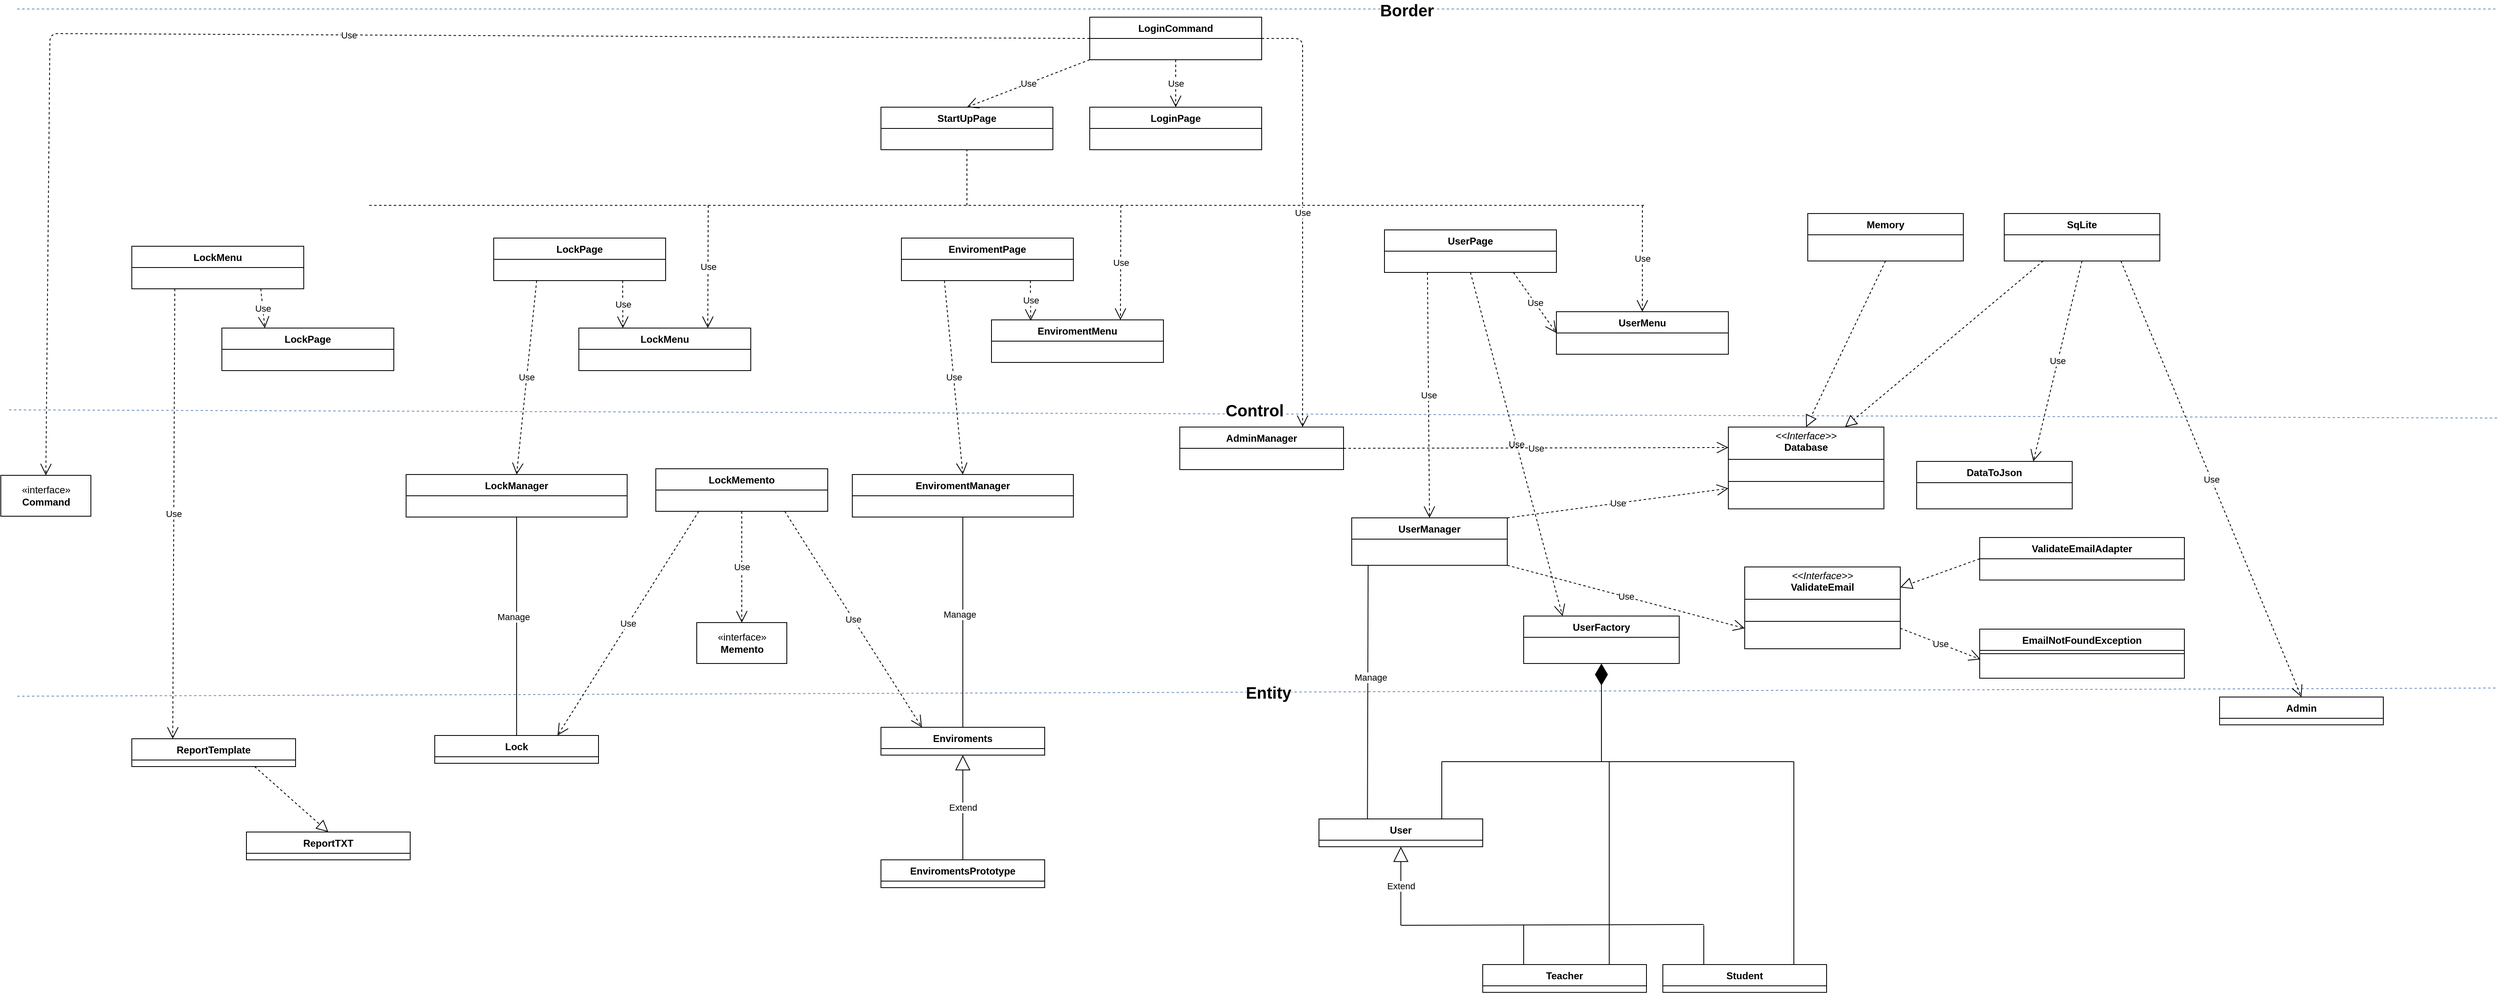 <mxfile>
    <diagram id="C5RBs43oDa-KdzZeNtuy" name="Page-1">
        <mxGraphModel dx="2322" dy="1602" grid="1" gridSize="10" guides="1" tooltips="1" connect="1" arrows="1" fold="1" page="1" pageScale="1" pageWidth="827" pageHeight="1169" math="0" shadow="0">
            <root>
                <mxCell id="WIyWlLk6GJQsqaUBKTNV-0"/>
                <mxCell id="WIyWlLk6GJQsqaUBKTNV-1" parent="WIyWlLk6GJQsqaUBKTNV-0"/>
                <mxCell id="r7XuDd0O4ZvqXVFFLryg-0" value="" style="endArrow=none;dashed=1;html=1;rounded=0;fillColor=#dae8fc;strokeColor=#6c8ebf;" parent="WIyWlLk6GJQsqaUBKTNV-1" edge="1">
                    <mxGeometry width="50" height="50" relative="1" as="geometry">
                        <mxPoint x="-1360" y="160" as="sourcePoint"/>
                        <mxPoint x="1670" y="150" as="targetPoint"/>
                        <Array as="points"/>
                    </mxGeometry>
                </mxCell>
                <mxCell id="_xdSYPHyjW3nCsW6iEuT-3" value="&lt;font style=&quot;font-size: 20px;&quot;&gt;Entity&lt;/font&gt;" style="edgeLabel;html=1;align=center;verticalAlign=middle;resizable=0;points=[];fontSize=15;fontStyle=1" parent="r7XuDd0O4ZvqXVFFLryg-0" connectable="0" vertex="1">
                    <mxGeometry x="0.124" y="-2" relative="1" as="geometry">
                        <mxPoint x="-175" y="-2" as="offset"/>
                    </mxGeometry>
                </mxCell>
                <mxCell id="r7XuDd0O4ZvqXVFFLryg-25" value="" style="endArrow=none;endFill=0;endSize=12;html=1;rounded=0;entryX=0.296;entryY=0.034;entryDx=0;entryDy=0;entryPerimeter=0;" parent="WIyWlLk6GJQsqaUBKTNV-1" target="45" edge="1">
                    <mxGeometry width="160" relative="1" as="geometry">
                        <mxPoint x="290" as="sourcePoint"/>
                        <mxPoint x="410" y="350" as="targetPoint"/>
                    </mxGeometry>
                </mxCell>
                <mxCell id="r7XuDd0O4ZvqXVFFLryg-28" value="Manage" style="edgeLabel;html=1;align=center;verticalAlign=middle;resizable=0;points=[];" parent="r7XuDd0O4ZvqXVFFLryg-25" connectable="0" vertex="1">
                    <mxGeometry x="-0.448" y="2" relative="1" as="geometry">
                        <mxPoint x="1" y="51" as="offset"/>
                    </mxGeometry>
                </mxCell>
                <mxCell id="r7XuDd0O4ZvqXVFFLryg-34" value="" style="endArrow=none;dashed=1;html=1;rounded=0;fillColor=#dae8fc;strokeColor=#6c8ebf;" parent="WIyWlLk6GJQsqaUBKTNV-1" edge="1">
                    <mxGeometry width="50" height="50" relative="1" as="geometry">
                        <mxPoint x="-1370" y="-190" as="sourcePoint"/>
                        <mxPoint x="1670" y="-180" as="targetPoint"/>
                        <Array as="points"/>
                    </mxGeometry>
                </mxCell>
                <mxCell id="_xdSYPHyjW3nCsW6iEuT-2" value="&lt;font style=&quot;font-size: 20px;&quot;&gt;Control&lt;/font&gt;" style="edgeLabel;html=1;align=center;verticalAlign=middle;resizable=0;points=[];fontSize=15;fontStyle=1" parent="r7XuDd0O4ZvqXVFFLryg-34" connectable="0" vertex="1">
                    <mxGeometry x="0.124" y="1" relative="1" as="geometry">
                        <mxPoint x="-188" y="-5" as="offset"/>
                    </mxGeometry>
                </mxCell>
                <mxCell id="r7XuDd0O4ZvqXVFFLryg-35" value="" style="endArrow=none;dashed=1;html=1;rounded=0;fillColor=#dae8fc;strokeColor=#6c8ebf;" parent="WIyWlLk6GJQsqaUBKTNV-1" edge="1">
                    <mxGeometry width="50" height="50" relative="1" as="geometry">
                        <mxPoint x="-1360" y="-680" as="sourcePoint"/>
                        <mxPoint x="1670" y="-680" as="targetPoint"/>
                        <Array as="points"/>
                    </mxGeometry>
                </mxCell>
                <mxCell id="_xdSYPHyjW3nCsW6iEuT-0" value="&lt;font style=&quot;font-size: 20px;&quot;&gt;Border&lt;/font&gt;" style="edgeLabel;html=1;align=center;verticalAlign=middle;resizable=0;points=[];fontSize=15;fontStyle=1" parent="r7XuDd0O4ZvqXVFFLryg-35" connectable="0" vertex="1">
                    <mxGeometry x="0.139" y="-1" relative="1" as="geometry">
                        <mxPoint x="-29" as="offset"/>
                    </mxGeometry>
                </mxCell>
                <mxCell id="lZRSGbZRZbLsS1pGvsEE-22" value="Teacher" style="swimlane;fontStyle=1;align=center;verticalAlign=top;childLayout=stackLayout;horizontal=1;startSize=26;horizontalStack=0;resizeParent=1;resizeParentMax=0;resizeLast=0;collapsible=1;marginBottom=0;whiteSpace=wrap;html=1;" parent="WIyWlLk6GJQsqaUBKTNV-1" vertex="1">
                    <mxGeometry x="430" y="488" width="200" height="34" as="geometry"/>
                </mxCell>
                <mxCell id="NaBVkYS8M3-ztmhR-1Vg-1" value="Use" style="endArrow=open;endSize=12;dashed=1;html=1;rounded=0;exitX=1;exitY=1;exitDx=0;exitDy=0;entryX=0;entryY=0.75;entryDx=0;entryDy=0;" parent="WIyWlLk6GJQsqaUBKTNV-1" source="17" target="52" edge="1">
                    <mxGeometry width="160" relative="1" as="geometry">
                        <mxPoint x="440.57" y="-80.002" as="sourcePoint"/>
                        <mxPoint x="650" y="-90" as="targetPoint"/>
                    </mxGeometry>
                </mxCell>
                <mxCell id="6dqjGufiqV69bFTocouH-3" value="EmailNotFoundException" style="swimlane;fontStyle=1;align=center;verticalAlign=top;childLayout=stackLayout;horizontal=1;startSize=26;horizontalStack=0;resizeParent=1;resizeParentMax=0;resizeLast=0;collapsible=1;marginBottom=0;whiteSpace=wrap;html=1;" parent="WIyWlLk6GJQsqaUBKTNV-1" vertex="1">
                    <mxGeometry x="1037" y="78" width="250" height="60" as="geometry"/>
                </mxCell>
                <mxCell id="6dqjGufiqV69bFTocouH-4" value="" style="line;strokeWidth=1;fillColor=none;align=left;verticalAlign=middle;spacingTop=-1;spacingLeft=3;spacingRight=3;rotatable=0;labelPosition=right;points=[];portConstraint=eastwest;strokeColor=inherit;" parent="6dqjGufiqV69bFTocouH-3" vertex="1">
                    <mxGeometry y="26" width="250" height="8" as="geometry"/>
                </mxCell>
                <mxCell id="6dqjGufiqV69bFTocouH-5" value="&lt;div&gt;&lt;br&gt;&lt;/div&gt;" style="text;strokeColor=none;fillColor=none;align=left;verticalAlign=top;spacingLeft=4;spacingRight=4;overflow=hidden;rotatable=0;points=[[0,0.5],[1,0.5]];portConstraint=eastwest;whiteSpace=wrap;html=1;" parent="6dqjGufiqV69bFTocouH-3" vertex="1">
                    <mxGeometry y="34" width="250" height="26" as="geometry"/>
                </mxCell>
                <mxCell id="3" value="Use" style="endArrow=open;endSize=12;dashed=1;html=1;entryX=0;entryY=0.75;entryDx=0;entryDy=0;exitX=1;exitY=0;exitDx=0;exitDy=0;" parent="WIyWlLk6GJQsqaUBKTNV-1" source="17" target="74" edge="1">
                    <mxGeometry width="160" relative="1" as="geometry">
                        <mxPoint x="600" y="-150" as="sourcePoint"/>
                        <mxPoint x="892.5" y="-278" as="targetPoint"/>
                    </mxGeometry>
                </mxCell>
                <mxCell id="5" value="Enviroments" style="swimlane;fontStyle=1;align=center;verticalAlign=top;childLayout=stackLayout;horizontal=1;startSize=26;horizontalStack=0;resizeParent=1;resizeParentMax=0;resizeLast=0;collapsible=1;marginBottom=0;whiteSpace=wrap;html=1;" parent="WIyWlLk6GJQsqaUBKTNV-1" vertex="1">
                    <mxGeometry x="-305" y="198" width="200" height="34" as="geometry"/>
                </mxCell>
                <mxCell id="12" value="" style="endArrow=none;endFill=0;endSize=12;html=1;rounded=0;entryX=0.5;entryY=0;entryDx=0;entryDy=0;exitX=0.5;exitY=1;exitDx=0;exitDy=0;" parent="WIyWlLk6GJQsqaUBKTNV-1" source="30" target="5" edge="1">
                    <mxGeometry width="160" relative="1" as="geometry">
                        <mxPoint x="-167.873" y="30" as="sourcePoint"/>
                        <mxPoint x="-205" y="198" as="targetPoint"/>
                    </mxGeometry>
                </mxCell>
                <mxCell id="13" value="Manage" style="edgeLabel;html=1;align=center;verticalAlign=middle;resizable=0;points=[];" parent="12" connectable="0" vertex="1">
                    <mxGeometry x="-0.448" y="2" relative="1" as="geometry">
                        <mxPoint x="-6" y="48" as="offset"/>
                    </mxGeometry>
                </mxCell>
                <mxCell id="17" value="UserManager" style="swimlane;fontStyle=1;childLayout=stackLayout;horizontal=1;startSize=26;fillColor=none;horizontalStack=0;resizeParent=1;resizeParentMax=0;resizeLast=0;collapsible=1;marginBottom=0;" parent="WIyWlLk6GJQsqaUBKTNV-1" vertex="1">
                    <mxGeometry x="270" y="-58" width="190" height="58" as="geometry"/>
                </mxCell>
                <mxCell id="22" value="ValidateEmailAdapter" style="swimlane;fontStyle=1;childLayout=stackLayout;horizontal=1;startSize=26;fillColor=none;horizontalStack=0;resizeParent=1;resizeParentMax=0;resizeLast=0;collapsible=1;marginBottom=0;" parent="WIyWlLk6GJQsqaUBKTNV-1" vertex="1">
                    <mxGeometry x="1037" y="-34" width="250" height="52" as="geometry"/>
                </mxCell>
                <mxCell id="30" value="EnviromentManager" style="swimlane;fontStyle=1;childLayout=stackLayout;horizontal=1;startSize=26;fillColor=none;horizontalStack=0;resizeParent=1;resizeParentMax=0;resizeLast=0;collapsible=1;marginBottom=0;" parent="WIyWlLk6GJQsqaUBKTNV-1" vertex="1">
                    <mxGeometry x="-340" y="-111" width="270" height="52" as="geometry"/>
                </mxCell>
                <mxCell id="38" value="Admin" style="swimlane;fontStyle=1;align=center;verticalAlign=top;childLayout=stackLayout;horizontal=1;startSize=26;horizontalStack=0;resizeParent=1;resizeParentMax=0;resizeLast=0;collapsible=1;marginBottom=0;whiteSpace=wrap;html=1;" parent="WIyWlLk6GJQsqaUBKTNV-1" vertex="1">
                    <mxGeometry x="1330" y="161" width="200" height="34" as="geometry"/>
                </mxCell>
                <mxCell id="39" value="StartUpPage" style="swimlane;fontStyle=1;childLayout=stackLayout;horizontal=1;startSize=26;fillColor=none;horizontalStack=0;resizeParent=1;resizeParentMax=0;resizeLast=0;collapsible=1;marginBottom=0;" parent="WIyWlLk6GJQsqaUBKTNV-1" vertex="1">
                    <mxGeometry x="-305" y="-560" width="210" height="52" as="geometry"/>
                </mxCell>
                <mxCell id="nyFKqgkoh2ZOtLrn_KtN-40" value="Lock" style="swimlane;fontStyle=1;align=center;verticalAlign=top;childLayout=stackLayout;horizontal=1;startSize=26;horizontalStack=0;resizeParent=1;resizeParentMax=0;resizeLast=0;collapsible=1;marginBottom=0;whiteSpace=wrap;html=1;" parent="WIyWlLk6GJQsqaUBKTNV-1" vertex="1">
                    <mxGeometry x="-850" y="208" width="200" height="34" as="geometry"/>
                </mxCell>
                <mxCell id="nyFKqgkoh2ZOtLrn_KtN-41" value="LockManager" style="swimlane;fontStyle=1;childLayout=stackLayout;horizontal=1;startSize=26;fillColor=none;horizontalStack=0;resizeParent=1;resizeParentMax=0;resizeLast=0;collapsible=1;marginBottom=0;" parent="WIyWlLk6GJQsqaUBKTNV-1" vertex="1">
                    <mxGeometry x="-885" y="-111" width="270" height="52" as="geometry"/>
                </mxCell>
                <mxCell id="nyFKqgkoh2ZOtLrn_KtN-43" value="ReportTemplate" style="swimlane;fontStyle=1;align=center;verticalAlign=top;childLayout=stackLayout;horizontal=1;startSize=26;horizontalStack=0;resizeParent=1;resizeParentMax=0;resizeLast=0;collapsible=1;marginBottom=0;whiteSpace=wrap;html=1;" parent="WIyWlLk6GJQsqaUBKTNV-1" vertex="1">
                    <mxGeometry x="-1220" y="212" width="200" height="34" as="geometry"/>
                </mxCell>
                <mxCell id="nyFKqgkoh2ZOtLrn_KtN-45" value="" style="endArrow=none;endFill=0;endSize=12;html=1;rounded=0;entryX=0.5;entryY=0;entryDx=0;entryDy=0;exitX=0.5;exitY=1;exitDx=0;exitDy=0;" parent="WIyWlLk6GJQsqaUBKTNV-1" source="nyFKqgkoh2ZOtLrn_KtN-41" target="nyFKqgkoh2ZOtLrn_KtN-40" edge="1">
                    <mxGeometry width="160" relative="1" as="geometry">
                        <mxPoint x="-575" y="-42" as="sourcePoint"/>
                        <mxPoint x="-595" y="198" as="targetPoint"/>
                    </mxGeometry>
                </mxCell>
                <mxCell id="nyFKqgkoh2ZOtLrn_KtN-46" value="Manage" style="edgeLabel;html=1;align=center;verticalAlign=middle;resizable=0;points=[];" parent="nyFKqgkoh2ZOtLrn_KtN-45" connectable="0" vertex="1">
                    <mxGeometry x="-0.448" y="2" relative="1" as="geometry">
                        <mxPoint x="-6" y="48" as="offset"/>
                    </mxGeometry>
                </mxCell>
                <mxCell id="40" value="Student" style="swimlane;fontStyle=1;align=center;verticalAlign=top;childLayout=stackLayout;horizontal=1;startSize=26;horizontalStack=0;resizeParent=1;resizeParentMax=0;resizeLast=0;collapsible=1;marginBottom=0;whiteSpace=wrap;html=1;" parent="WIyWlLk6GJQsqaUBKTNV-1" vertex="1">
                    <mxGeometry x="650" y="488" width="200" height="34" as="geometry"/>
                </mxCell>
                <mxCell id="45" value="User" style="swimlane;fontStyle=1;align=center;verticalAlign=top;childLayout=stackLayout;horizontal=1;startSize=26;horizontalStack=0;resizeParent=1;resizeParentMax=0;resizeLast=0;collapsible=1;marginBottom=0;whiteSpace=wrap;html=1;" parent="WIyWlLk6GJQsqaUBKTNV-1" vertex="1">
                    <mxGeometry x="230" y="310" width="200" height="34" as="geometry"/>
                </mxCell>
                <mxCell id="47" value="UserFactory" style="swimlane;fontStyle=1;childLayout=stackLayout;horizontal=1;startSize=26;fillColor=none;horizontalStack=0;resizeParent=1;resizeParentMax=0;resizeLast=0;collapsible=1;marginBottom=0;" parent="WIyWlLk6GJQsqaUBKTNV-1" vertex="1">
                    <mxGeometry x="480" y="62" width="190" height="58" as="geometry"/>
                </mxCell>
                <mxCell id="50" value="" style="endArrow=diamondThin;endFill=1;endSize=24;html=1;entryX=0.5;entryY=1;entryDx=0;entryDy=0;" parent="WIyWlLk6GJQsqaUBKTNV-1" target="47" edge="1">
                    <mxGeometry width="160" relative="1" as="geometry">
                        <mxPoint x="575" y="240" as="sourcePoint"/>
                        <mxPoint x="640" y="90" as="targetPoint"/>
                    </mxGeometry>
                </mxCell>
                <mxCell id="51" value="UserPage" style="swimlane;fontStyle=1;childLayout=stackLayout;horizontal=1;startSize=26;fillColor=none;horizontalStack=0;resizeParent=1;resizeParentMax=0;resizeLast=0;collapsible=1;marginBottom=0;" parent="WIyWlLk6GJQsqaUBKTNV-1" vertex="1">
                    <mxGeometry x="310" y="-410" width="210" height="52" as="geometry"/>
                </mxCell>
                <mxCell id="52" value="&lt;p style=&quot;margin:0px;margin-top:4px;text-align:center;&quot;&gt;&lt;i&gt;&amp;lt;&amp;lt;Interface&amp;gt;&amp;gt;&lt;/i&gt;&lt;br&gt;&lt;b&gt;ValidateEmail&lt;/b&gt;&lt;/p&gt;&lt;hr size=&quot;1&quot; style=&quot;border-style:solid;&quot;&gt;&lt;p style=&quot;margin:0px;margin-left:4px;&quot;&gt;&lt;br&gt;&lt;/p&gt;&lt;hr size=&quot;1&quot; style=&quot;border-style:solid;&quot;&gt;&lt;p style=&quot;margin:0px;margin-left:4px;&quot;&gt;&lt;br&gt;&lt;/p&gt;" style="verticalAlign=top;align=left;overflow=fill;html=1;whiteSpace=wrap;" parent="WIyWlLk6GJQsqaUBKTNV-1" vertex="1">
                    <mxGeometry x="750" y="2" width="190" height="100" as="geometry"/>
                </mxCell>
                <mxCell id="60" value="" style="endArrow=none;html=1;" parent="WIyWlLk6GJQsqaUBKTNV-1" edge="1">
                    <mxGeometry width="50" height="50" relative="1" as="geometry">
                        <mxPoint x="330" y="440" as="sourcePoint"/>
                        <mxPoint x="700" y="439" as="targetPoint"/>
                    </mxGeometry>
                </mxCell>
                <mxCell id="63" value="" style="endArrow=none;html=1;exitX=0.25;exitY=0;exitDx=0;exitDy=0;" parent="WIyWlLk6GJQsqaUBKTNV-1" source="lZRSGbZRZbLsS1pGvsEE-22" edge="1">
                    <mxGeometry width="50" height="50" relative="1" as="geometry">
                        <mxPoint x="539.77" y="488" as="sourcePoint"/>
                        <mxPoint x="480" y="440" as="targetPoint"/>
                    </mxGeometry>
                </mxCell>
                <mxCell id="64" value="" style="endArrow=none;html=1;exitX=0.25;exitY=0;exitDx=0;exitDy=0;" parent="WIyWlLk6GJQsqaUBKTNV-1" source="40" edge="1">
                    <mxGeometry width="50" height="50" relative="1" as="geometry">
                        <mxPoint x="730.0" y="488" as="sourcePoint"/>
                        <mxPoint x="700" y="440" as="targetPoint"/>
                    </mxGeometry>
                </mxCell>
                <mxCell id="65" value="" style="endArrow=none;html=1;" parent="WIyWlLk6GJQsqaUBKTNV-1" edge="1">
                    <mxGeometry width="50" height="50" relative="1" as="geometry">
                        <mxPoint x="380" y="240" as="sourcePoint"/>
                        <mxPoint x="810" y="240" as="targetPoint"/>
                    </mxGeometry>
                </mxCell>
                <mxCell id="67" value="" style="endArrow=none;html=1;exitX=0.75;exitY=0;exitDx=0;exitDy=0;" parent="WIyWlLk6GJQsqaUBKTNV-1" source="45" edge="1">
                    <mxGeometry width="50" height="50" relative="1" as="geometry">
                        <mxPoint x="370.0" y="378" as="sourcePoint"/>
                        <mxPoint x="380" y="240" as="targetPoint"/>
                    </mxGeometry>
                </mxCell>
                <mxCell id="68" value="" style="endArrow=none;html=1;exitX=0.75;exitY=0;exitDx=0;exitDy=0;" parent="WIyWlLk6GJQsqaUBKTNV-1" edge="1">
                    <mxGeometry width="50" height="50" relative="1" as="geometry">
                        <mxPoint x="584.52" y="488" as="sourcePoint"/>
                        <mxPoint x="584.52" y="240" as="targetPoint"/>
                    </mxGeometry>
                </mxCell>
                <mxCell id="69" value="" style="endArrow=none;html=1;exitX=0.75;exitY=0;exitDx=0;exitDy=0;" parent="WIyWlLk6GJQsqaUBKTNV-1" edge="1">
                    <mxGeometry width="50" height="50" relative="1" as="geometry">
                        <mxPoint x="810.0" y="488" as="sourcePoint"/>
                        <mxPoint x="810" y="240" as="targetPoint"/>
                    </mxGeometry>
                </mxCell>
                <mxCell id="70" value="Use" style="endArrow=open;endSize=12;dashed=1;html=1;rounded=0;exitX=1;exitY=0.75;exitDx=0;exitDy=0;entryX=0.004;entryY=0.115;entryDx=0;entryDy=0;entryPerimeter=0;" parent="WIyWlLk6GJQsqaUBKTNV-1" source="52" target="6dqjGufiqV69bFTocouH-5" edge="1">
                    <mxGeometry width="160" relative="1" as="geometry">
                        <mxPoint x="1140.0" y="70.998" as="sourcePoint"/>
                        <mxPoint x="1349.43" y="50" as="targetPoint"/>
                    </mxGeometry>
                </mxCell>
                <mxCell id="71" value="" style="endArrow=block;dashed=1;endFill=0;endSize=12;html=1;entryX=1;entryY=0.25;entryDx=0;entryDy=0;exitX=0;exitY=0.5;exitDx=0;exitDy=0;" parent="WIyWlLk6GJQsqaUBKTNV-1" source="22" target="52" edge="1">
                    <mxGeometry width="160" relative="1" as="geometry">
                        <mxPoint x="1250" y="-180" as="sourcePoint"/>
                        <mxPoint x="1320" y="-116.5" as="targetPoint"/>
                    </mxGeometry>
                </mxCell>
                <mxCell id="72" value="Use" style="endArrow=open;endSize=12;dashed=1;html=1;entryX=0.25;entryY=0;entryDx=0;entryDy=0;exitX=0.5;exitY=1;exitDx=0;exitDy=0;" parent="WIyWlLk6GJQsqaUBKTNV-1" source="51" target="47" edge="1">
                    <mxGeometry width="160" relative="1" as="geometry">
                        <mxPoint x="400" y="-380" as="sourcePoint"/>
                        <mxPoint x="550" y="-50" as="targetPoint"/>
                    </mxGeometry>
                </mxCell>
                <mxCell id="74" value="&lt;p style=&quot;margin:0px;margin-top:4px;text-align:center;&quot;&gt;&lt;i&gt;&amp;lt;&amp;lt;Interface&amp;gt;&amp;gt;&lt;/i&gt;&lt;br&gt;&lt;b&gt;Database&lt;/b&gt;&lt;/p&gt;&lt;hr size=&quot;1&quot; style=&quot;border-style:solid;&quot;&gt;&lt;p style=&quot;margin:0px;margin-left:4px;&quot;&gt;&lt;br&gt;&lt;/p&gt;&lt;hr size=&quot;1&quot; style=&quot;border-style:solid;&quot;&gt;&lt;p style=&quot;margin:0px;margin-left:4px;&quot;&gt;&lt;br&gt;&lt;/p&gt;" style="verticalAlign=top;align=left;overflow=fill;html=1;whiteSpace=wrap;" parent="WIyWlLk6GJQsqaUBKTNV-1" vertex="1">
                    <mxGeometry x="730" y="-169" width="190" height="100" as="geometry"/>
                </mxCell>
                <mxCell id="75" value="Memory" style="swimlane;fontStyle=1;childLayout=stackLayout;horizontal=1;startSize=26;fillColor=none;horizontalStack=0;resizeParent=1;resizeParentMax=0;resizeLast=0;collapsible=1;marginBottom=0;" parent="WIyWlLk6GJQsqaUBKTNV-1" vertex="1">
                    <mxGeometry x="827" y="-430" width="190" height="58" as="geometry"/>
                </mxCell>
                <mxCell id="76" value="SqLite" style="swimlane;fontStyle=1;childLayout=stackLayout;horizontal=1;startSize=26;fillColor=none;horizontalStack=0;resizeParent=1;resizeParentMax=0;resizeLast=0;collapsible=1;marginBottom=0;" parent="WIyWlLk6GJQsqaUBKTNV-1" vertex="1">
                    <mxGeometry x="1067" y="-430" width="190" height="58" as="geometry"/>
                </mxCell>
                <mxCell id="77" value="" style="endArrow=block;dashed=1;endFill=0;endSize=12;html=1;entryX=0.5;entryY=0;entryDx=0;entryDy=0;exitX=0.5;exitY=1;exitDx=0;exitDy=0;" parent="WIyWlLk6GJQsqaUBKTNV-1" source="75" target="74" edge="1">
                    <mxGeometry width="160" relative="1" as="geometry">
                        <mxPoint x="820" y="-310" as="sourcePoint"/>
                        <mxPoint x="720" y="-289" as="targetPoint"/>
                    </mxGeometry>
                </mxCell>
                <mxCell id="78" value="" style="endArrow=block;dashed=1;endFill=0;endSize=12;html=1;entryX=0.75;entryY=0;entryDx=0;entryDy=0;exitX=0.25;exitY=1;exitDx=0;exitDy=0;" parent="WIyWlLk6GJQsqaUBKTNV-1" source="76" target="74" edge="1">
                    <mxGeometry width="160" relative="1" as="geometry">
                        <mxPoint x="1000" y="-362" as="sourcePoint"/>
                        <mxPoint x="1000" y="-159" as="targetPoint"/>
                    </mxGeometry>
                </mxCell>
                <mxCell id="79" value="DataToJson" style="swimlane;fontStyle=1;childLayout=stackLayout;horizontal=1;startSize=26;fillColor=none;horizontalStack=0;resizeParent=1;resizeParentMax=0;resizeLast=0;collapsible=1;marginBottom=0;" parent="WIyWlLk6GJQsqaUBKTNV-1" vertex="1">
                    <mxGeometry x="960" y="-127" width="190" height="58" as="geometry"/>
                </mxCell>
                <mxCell id="80" value="Use" style="endArrow=open;endSize=12;dashed=1;html=1;rounded=0;entryX=0.75;entryY=0;entryDx=0;entryDy=0;exitX=0.5;exitY=1;exitDx=0;exitDy=0;" parent="WIyWlLk6GJQsqaUBKTNV-1" source="76" target="79" edge="1">
                    <mxGeometry width="160" relative="1" as="geometry">
                        <mxPoint x="1080" y="-300" as="sourcePoint"/>
                        <mxPoint x="1201" y="-276.01" as="targetPoint"/>
                    </mxGeometry>
                </mxCell>
                <mxCell id="81" value="Use" style="endArrow=open;endSize=12;dashed=1;html=1;exitX=0.25;exitY=1;exitDx=0;exitDy=0;entryX=0.5;entryY=0;entryDx=0;entryDy=0;" parent="WIyWlLk6GJQsqaUBKTNV-1" source="51" target="17" edge="1">
                    <mxGeometry width="160" relative="1" as="geometry">
                        <mxPoint x="310" y="-368" as="sourcePoint"/>
                        <mxPoint x="447.5" y="30.0" as="targetPoint"/>
                    </mxGeometry>
                </mxCell>
                <mxCell id="82" value="UserMenu" style="swimlane;fontStyle=1;childLayout=stackLayout;horizontal=1;startSize=26;fillColor=none;horizontalStack=0;resizeParent=1;resizeParentMax=0;resizeLast=0;collapsible=1;marginBottom=0;" parent="WIyWlLk6GJQsqaUBKTNV-1" vertex="1">
                    <mxGeometry x="520" y="-310" width="210" height="52" as="geometry"/>
                </mxCell>
                <mxCell id="83" value="Use" style="endArrow=open;endSize=12;dashed=1;html=1;exitX=0.75;exitY=1;exitDx=0;exitDy=0;entryX=0;entryY=0.5;entryDx=0;entryDy=0;" parent="WIyWlLk6GJQsqaUBKTNV-1" source="51" target="82" edge="1">
                    <mxGeometry width="160" relative="1" as="geometry">
                        <mxPoint x="372.5" y="-348" as="sourcePoint"/>
                        <mxPoint x="367" y="-97" as="targetPoint"/>
                    </mxGeometry>
                </mxCell>
                <mxCell id="84" value="EnviromentPage" style="swimlane;fontStyle=1;childLayout=stackLayout;horizontal=1;startSize=26;fillColor=none;horizontalStack=0;resizeParent=1;resizeParentMax=0;resizeLast=0;collapsible=1;marginBottom=0;" parent="WIyWlLk6GJQsqaUBKTNV-1" vertex="1">
                    <mxGeometry x="-280" y="-400" width="210" height="52" as="geometry"/>
                </mxCell>
                <mxCell id="85" value="EnviromentMenu" style="swimlane;fontStyle=1;childLayout=stackLayout;horizontal=1;startSize=26;fillColor=none;horizontalStack=0;resizeParent=1;resizeParentMax=0;resizeLast=0;collapsible=1;marginBottom=0;" parent="WIyWlLk6GJQsqaUBKTNV-1" vertex="1">
                    <mxGeometry x="-170" y="-300" width="210" height="52" as="geometry"/>
                </mxCell>
                <mxCell id="86" value="Use" style="endArrow=open;endSize=12;dashed=1;html=1;exitX=0.75;exitY=1;exitDx=0;exitDy=0;entryX=0.228;entryY=0.019;entryDx=0;entryDy=0;entryPerimeter=0;" parent="WIyWlLk6GJQsqaUBKTNV-1" source="84" target="85" edge="1">
                    <mxGeometry width="160" relative="1" as="geometry">
                        <mxPoint x="-137.5" y="-348" as="sourcePoint"/>
                        <mxPoint x="-143" y="-97" as="targetPoint"/>
                    </mxGeometry>
                </mxCell>
                <mxCell id="87" value="LockPage" style="swimlane;fontStyle=1;childLayout=stackLayout;horizontal=1;startSize=26;fillColor=none;horizontalStack=0;resizeParent=1;resizeParentMax=0;resizeLast=0;collapsible=1;marginBottom=0;" parent="WIyWlLk6GJQsqaUBKTNV-1" vertex="1">
                    <mxGeometry x="-778" y="-400" width="210" height="52" as="geometry"/>
                </mxCell>
                <mxCell id="88" value="LockMenu" style="swimlane;fontStyle=1;childLayout=stackLayout;horizontal=1;startSize=26;fillColor=none;horizontalStack=0;resizeParent=1;resizeParentMax=0;resizeLast=0;collapsible=1;marginBottom=0;" parent="WIyWlLk6GJQsqaUBKTNV-1" vertex="1">
                    <mxGeometry x="-674" y="-290" width="210" height="52" as="geometry"/>
                </mxCell>
                <mxCell id="89" value="Use" style="endArrow=open;endSize=12;dashed=1;html=1;entryX=0.256;entryY=0;entryDx=0;entryDy=0;exitX=0.75;exitY=1;exitDx=0;exitDy=0;entryPerimeter=0;" parent="WIyWlLk6GJQsqaUBKTNV-1" source="87" target="88" edge="1">
                    <mxGeometry width="160" relative="1" as="geometry">
                        <mxPoint x="-470" y="-360" as="sourcePoint"/>
                        <mxPoint x="-566" y="-97" as="targetPoint"/>
                    </mxGeometry>
                </mxCell>
                <mxCell id="90" value="Use" style="endArrow=open;endSize=12;dashed=1;html=1;exitX=0.25;exitY=1;exitDx=0;exitDy=0;entryX=0.5;entryY=0;entryDx=0;entryDy=0;" parent="WIyWlLk6GJQsqaUBKTNV-1" source="84" target="30" edge="1">
                    <mxGeometry width="160" relative="1" as="geometry">
                        <mxPoint x="-144.5" y="-341" as="sourcePoint"/>
                        <mxPoint x="-150" y="-90.0" as="targetPoint"/>
                    </mxGeometry>
                </mxCell>
                <mxCell id="91" value="Use" style="endArrow=open;endSize=12;dashed=1;html=1;exitX=0.25;exitY=1;exitDx=0;exitDy=0;entryX=0.5;entryY=0;entryDx=0;entryDy=0;" parent="WIyWlLk6GJQsqaUBKTNV-1" source="87" target="nyFKqgkoh2ZOtLrn_KtN-41" edge="1">
                    <mxGeometry width="160" relative="1" as="geometry">
                        <mxPoint x="-605" y="-340" as="sourcePoint"/>
                        <mxPoint x="-590.0" y="-109.0" as="targetPoint"/>
                    </mxGeometry>
                </mxCell>
                <mxCell id="92" value="Use" style="endArrow=open;endSize=12;dashed=1;html=1;entryX=0.75;entryY=0;entryDx=0;entryDy=0;" parent="WIyWlLk6GJQsqaUBKTNV-1" target="88" edge="1">
                    <mxGeometry width="160" relative="1" as="geometry">
                        <mxPoint x="-516" y="-440" as="sourcePoint"/>
                        <mxPoint x="-414" y="-300" as="targetPoint"/>
                    </mxGeometry>
                </mxCell>
                <mxCell id="93" value="Use" style="endArrow=open;endSize=12;dashed=1;html=1;entryX=0.75;entryY=0;entryDx=0;entryDy=0;" parent="WIyWlLk6GJQsqaUBKTNV-1" target="85" edge="1">
                    <mxGeometry width="160" relative="1" as="geometry">
                        <mxPoint x="-12" y="-440" as="sourcePoint"/>
                        <mxPoint x="120" y="-310" as="targetPoint"/>
                    </mxGeometry>
                </mxCell>
                <mxCell id="94" value="Use" style="endArrow=open;endSize=12;dashed=1;html=1;entryX=0.5;entryY=0;entryDx=0;entryDy=0;" parent="WIyWlLk6GJQsqaUBKTNV-1" target="82" edge="1">
                    <mxGeometry width="160" relative="1" as="geometry">
                        <mxPoint x="625" y="-440" as="sourcePoint"/>
                        <mxPoint x="624.66" y="-310" as="targetPoint"/>
                    </mxGeometry>
                </mxCell>
                <mxCell id="95" value="" style="endArrow=none;dashed=1;html=1;fontSize=20;" parent="WIyWlLk6GJQsqaUBKTNV-1" edge="1">
                    <mxGeometry width="50" height="50" relative="1" as="geometry">
                        <mxPoint x="-930" y="-440" as="sourcePoint"/>
                        <mxPoint x="630" y="-440" as="targetPoint"/>
                    </mxGeometry>
                </mxCell>
                <mxCell id="96" value="" style="endArrow=none;dashed=1;html=1;fontSize=20;entryX=0.5;entryY=1;entryDx=0;entryDy=0;" parent="WIyWlLk6GJQsqaUBKTNV-1" target="39" edge="1">
                    <mxGeometry width="50" height="50" relative="1" as="geometry">
                        <mxPoint x="-200" y="-440" as="sourcePoint"/>
                        <mxPoint x="70" y="-450" as="targetPoint"/>
                    </mxGeometry>
                </mxCell>
                <mxCell id="97" value="LoginCommand" style="swimlane;fontStyle=1;childLayout=stackLayout;horizontal=1;startSize=26;fillColor=none;horizontalStack=0;resizeParent=1;resizeParentMax=0;resizeLast=0;collapsible=1;marginBottom=0;" parent="WIyWlLk6GJQsqaUBKTNV-1" vertex="1">
                    <mxGeometry x="-50" y="-670" width="210" height="52" as="geometry"/>
                </mxCell>
                <mxCell id="99" value="Use" style="endArrow=open;endSize=12;dashed=1;html=1;exitX=0.5;exitY=1;exitDx=0;exitDy=0;entryX=0.5;entryY=0;entryDx=0;entryDy=0;" parent="WIyWlLk6GJQsqaUBKTNV-1" source="97" target="106" edge="1">
                    <mxGeometry width="160" relative="1" as="geometry">
                        <mxPoint x="290" y="-660" as="sourcePoint"/>
                        <mxPoint x="60" y="-580" as="targetPoint"/>
                    </mxGeometry>
                </mxCell>
                <mxCell id="100" value="AdminManager" style="swimlane;fontStyle=1;childLayout=stackLayout;horizontal=1;startSize=26;fillColor=none;horizontalStack=0;resizeParent=1;resizeParentMax=0;resizeLast=0;collapsible=1;marginBottom=0;" parent="WIyWlLk6GJQsqaUBKTNV-1" vertex="1">
                    <mxGeometry x="60" y="-169" width="200" height="52" as="geometry"/>
                </mxCell>
                <mxCell id="101" value="Use" style="endArrow=open;endSize=12;dashed=1;html=1;entryX=0;entryY=0.25;entryDx=0;entryDy=0;exitX=1;exitY=0.5;exitDx=0;exitDy=0;" parent="WIyWlLk6GJQsqaUBKTNV-1" source="100" target="74" edge="1">
                    <mxGeometry width="160" relative="1" as="geometry">
                        <mxPoint x="180" y="-75" as="sourcePoint"/>
                        <mxPoint x="450" y="-136" as="targetPoint"/>
                    </mxGeometry>
                </mxCell>
                <mxCell id="102" value="Use" style="endArrow=open;endSize=12;dashed=1;html=1;exitX=1;exitY=0.5;exitDx=0;exitDy=0;entryX=0.75;entryY=0;entryDx=0;entryDy=0;" parent="WIyWlLk6GJQsqaUBKTNV-1" source="97" target="100" edge="1">
                    <mxGeometry width="160" relative="1" as="geometry">
                        <mxPoint x="210" y="-618" as="sourcePoint"/>
                        <mxPoint x="210" y="-350" as="targetPoint"/>
                        <Array as="points">
                            <mxPoint x="210" y="-644"/>
                        </Array>
                    </mxGeometry>
                </mxCell>
                <mxCell id="103" value="Extend" style="endArrow=block;endSize=16;endFill=0;html=1;entryX=0.5;entryY=1;entryDx=0;entryDy=0;" parent="WIyWlLk6GJQsqaUBKTNV-1" target="45" edge="1">
                    <mxGeometry width="160" relative="1" as="geometry">
                        <mxPoint x="330" y="440" as="sourcePoint"/>
                        <mxPoint x="520" y="460" as="targetPoint"/>
                    </mxGeometry>
                </mxCell>
                <mxCell id="104" value="Use" style="endArrow=open;endSize=12;dashed=1;html=1;rounded=0;entryX=0.5;entryY=0;entryDx=0;entryDy=0;exitX=0.75;exitY=1;exitDx=0;exitDy=0;" parent="WIyWlLk6GJQsqaUBKTNV-1" source="76" target="38" edge="1">
                    <mxGeometry width="160" relative="1" as="geometry">
                        <mxPoint x="1519.5" y="-270" as="sourcePoint"/>
                        <mxPoint x="1460" y="-25" as="targetPoint"/>
                    </mxGeometry>
                </mxCell>
                <mxCell id="105" value="«interface»&lt;br&gt;&lt;b&gt;Command&lt;/b&gt;" style="html=1;" vertex="1" parent="WIyWlLk6GJQsqaUBKTNV-1">
                    <mxGeometry x="-1380" y="-110" width="110" height="50" as="geometry"/>
                </mxCell>
                <mxCell id="106" value="LoginPage" style="swimlane;fontStyle=1;childLayout=stackLayout;horizontal=1;startSize=26;fillColor=none;horizontalStack=0;resizeParent=1;resizeParentMax=0;resizeLast=0;collapsible=1;marginBottom=0;" vertex="1" parent="WIyWlLk6GJQsqaUBKTNV-1">
                    <mxGeometry x="-50" y="-560" width="210" height="52" as="geometry"/>
                </mxCell>
                <mxCell id="107" value="Use" style="endArrow=open;endSize=12;dashed=1;html=1;entryX=0.5;entryY=0;entryDx=0;entryDy=0;exitX=0;exitY=0.5;exitDx=0;exitDy=0;" edge="1" parent="WIyWlLk6GJQsqaUBKTNV-1" source="97" target="105">
                    <mxGeometry width="160" relative="1" as="geometry">
                        <mxPoint x="-1250" y="-580" as="sourcePoint"/>
                        <mxPoint x="-1290.0" y="-223" as="targetPoint"/>
                        <Array as="points">
                            <mxPoint x="-1320" y="-650"/>
                        </Array>
                    </mxGeometry>
                </mxCell>
                <mxCell id="108" value="Use" style="endArrow=open;endSize=12;dashed=1;html=1;exitX=0;exitY=1;exitDx=0;exitDy=0;entryX=0.5;entryY=0;entryDx=0;entryDy=0;" edge="1" parent="WIyWlLk6GJQsqaUBKTNV-1" source="97" target="39">
                    <mxGeometry width="160" relative="1" as="geometry">
                        <mxPoint x="-210" y="-642" as="sourcePoint"/>
                        <mxPoint x="-210" y="-584" as="targetPoint"/>
                    </mxGeometry>
                </mxCell>
                <mxCell id="109" value="LockMemento" style="swimlane;fontStyle=1;childLayout=stackLayout;horizontal=1;startSize=26;fillColor=none;horizontalStack=0;resizeParent=1;resizeParentMax=0;resizeLast=0;collapsible=1;marginBottom=0;" vertex="1" parent="WIyWlLk6GJQsqaUBKTNV-1">
                    <mxGeometry x="-580" y="-118" width="210" height="52" as="geometry"/>
                </mxCell>
                <mxCell id="110" value="Use" style="endArrow=open;endSize=12;dashed=1;html=1;exitX=0.25;exitY=1;exitDx=0;exitDy=0;entryX=0.75;entryY=0;entryDx=0;entryDy=0;" edge="1" parent="WIyWlLk6GJQsqaUBKTNV-1" source="109" target="nyFKqgkoh2ZOtLrn_KtN-40">
                    <mxGeometry width="160" relative="1" as="geometry">
                        <mxPoint x="-425.5" y="50" as="sourcePoint"/>
                        <mxPoint x="-450" y="287" as="targetPoint"/>
                    </mxGeometry>
                </mxCell>
                <mxCell id="111" value="Use" style="endArrow=open;endSize=12;dashed=1;html=1;exitX=0.75;exitY=1;exitDx=0;exitDy=0;entryX=0.25;entryY=0;entryDx=0;entryDy=0;" edge="1" parent="WIyWlLk6GJQsqaUBKTNV-1" source="109" target="5">
                    <mxGeometry width="160" relative="1" as="geometry">
                        <mxPoint x="-368.75" y="42" as="sourcePoint"/>
                        <mxPoint x="-451.25" y="208" as="targetPoint"/>
                    </mxGeometry>
                </mxCell>
                <mxCell id="112" value="«interface»&lt;br&gt;&lt;b&gt;Memento&lt;/b&gt;" style="html=1;" vertex="1" parent="WIyWlLk6GJQsqaUBKTNV-1">
                    <mxGeometry x="-530" y="70" width="110" height="50" as="geometry"/>
                </mxCell>
                <mxCell id="113" value="Use" style="endArrow=open;endSize=12;dashed=1;html=1;exitX=0.5;exitY=1;exitDx=0;exitDy=0;entryX=0.5;entryY=0;entryDx=0;entryDy=0;" edge="1" parent="WIyWlLk6GJQsqaUBKTNV-1" source="109" target="112">
                    <mxGeometry width="160" relative="1" as="geometry">
                        <mxPoint x="-517.5" y="-56.0" as="sourcePoint"/>
                        <mxPoint x="-690.0" y="218" as="targetPoint"/>
                    </mxGeometry>
                </mxCell>
                <mxCell id="114" value="EnviromentsPrototype" style="swimlane;fontStyle=1;align=center;verticalAlign=top;childLayout=stackLayout;horizontal=1;startSize=26;horizontalStack=0;resizeParent=1;resizeParentMax=0;resizeLast=0;collapsible=1;marginBottom=0;whiteSpace=wrap;html=1;" vertex="1" parent="WIyWlLk6GJQsqaUBKTNV-1">
                    <mxGeometry x="-305" y="360" width="200" height="34" as="geometry"/>
                </mxCell>
                <mxCell id="115" value="Extend" style="endArrow=block;endSize=16;endFill=0;html=1;entryX=0.5;entryY=1;entryDx=0;entryDy=0;" edge="1" parent="WIyWlLk6GJQsqaUBKTNV-1" source="114" target="5">
                    <mxGeometry width="160" relative="1" as="geometry">
                        <mxPoint x="-205.3" y="338" as="sourcePoint"/>
                        <mxPoint x="-205.3" y="242.0" as="targetPoint"/>
                    </mxGeometry>
                </mxCell>
                <mxCell id="118" value="ReportTXT" style="swimlane;fontStyle=1;align=center;verticalAlign=top;childLayout=stackLayout;horizontal=1;startSize=26;horizontalStack=0;resizeParent=1;resizeParentMax=0;resizeLast=0;collapsible=1;marginBottom=0;whiteSpace=wrap;html=1;" vertex="1" parent="WIyWlLk6GJQsqaUBKTNV-1">
                    <mxGeometry x="-1080" y="326" width="200" height="34" as="geometry"/>
                </mxCell>
                <mxCell id="119" value="" style="endArrow=block;dashed=1;endFill=0;endSize=12;html=1;exitX=0.75;exitY=1;exitDx=0;exitDy=0;entryX=0.5;entryY=0;entryDx=0;entryDy=0;" edge="1" parent="WIyWlLk6GJQsqaUBKTNV-1" source="nyFKqgkoh2ZOtLrn_KtN-43" target="118">
                    <mxGeometry width="160" relative="1" as="geometry">
                        <mxPoint x="-1160" y="280" as="sourcePoint"/>
                        <mxPoint x="-1000" y="280" as="targetPoint"/>
                    </mxGeometry>
                </mxCell>
                <mxCell id="120" value="LockPage" style="swimlane;fontStyle=1;childLayout=stackLayout;horizontal=1;startSize=26;fillColor=none;horizontalStack=0;resizeParent=1;resizeParentMax=0;resizeLast=0;collapsible=1;marginBottom=0;" vertex="1" parent="WIyWlLk6GJQsqaUBKTNV-1">
                    <mxGeometry x="-1110" y="-290" width="210" height="52" as="geometry"/>
                </mxCell>
                <mxCell id="121" value="LockMenu" style="swimlane;fontStyle=1;childLayout=stackLayout;horizontal=1;startSize=26;fillColor=none;horizontalStack=0;resizeParent=1;resizeParentMax=0;resizeLast=0;collapsible=1;marginBottom=0;" vertex="1" parent="WIyWlLk6GJQsqaUBKTNV-1">
                    <mxGeometry x="-1220" y="-390" width="210" height="52" as="geometry"/>
                </mxCell>
                <mxCell id="122" value="Use" style="endArrow=open;endSize=12;dashed=1;html=1;entryX=0.25;entryY=0;entryDx=0;entryDy=0;exitX=0.25;exitY=1;exitDx=0;exitDy=0;" edge="1" parent="WIyWlLk6GJQsqaUBKTNV-1" source="121" target="nyFKqgkoh2ZOtLrn_KtN-43">
                    <mxGeometry width="160" relative="1" as="geometry">
                        <mxPoint x="-1170" y="-320" as="sourcePoint"/>
                        <mxPoint x="-1190" y="47" as="targetPoint"/>
                    </mxGeometry>
                </mxCell>
                <mxCell id="123" value="Use" style="endArrow=open;endSize=12;dashed=1;html=1;entryX=0.25;entryY=0;entryDx=0;entryDy=0;exitX=0.75;exitY=1;exitDx=0;exitDy=0;" edge="1" parent="WIyWlLk6GJQsqaUBKTNV-1" source="121" target="120">
                    <mxGeometry width="160" relative="1" as="geometry">
                        <mxPoint x="-980.53" y="-358" as="sourcePoint"/>
                        <mxPoint x="-980.27" y="-300" as="targetPoint"/>
                    </mxGeometry>
                </mxCell>
            </root>
        </mxGraphModel>
    </diagram>
</mxfile>